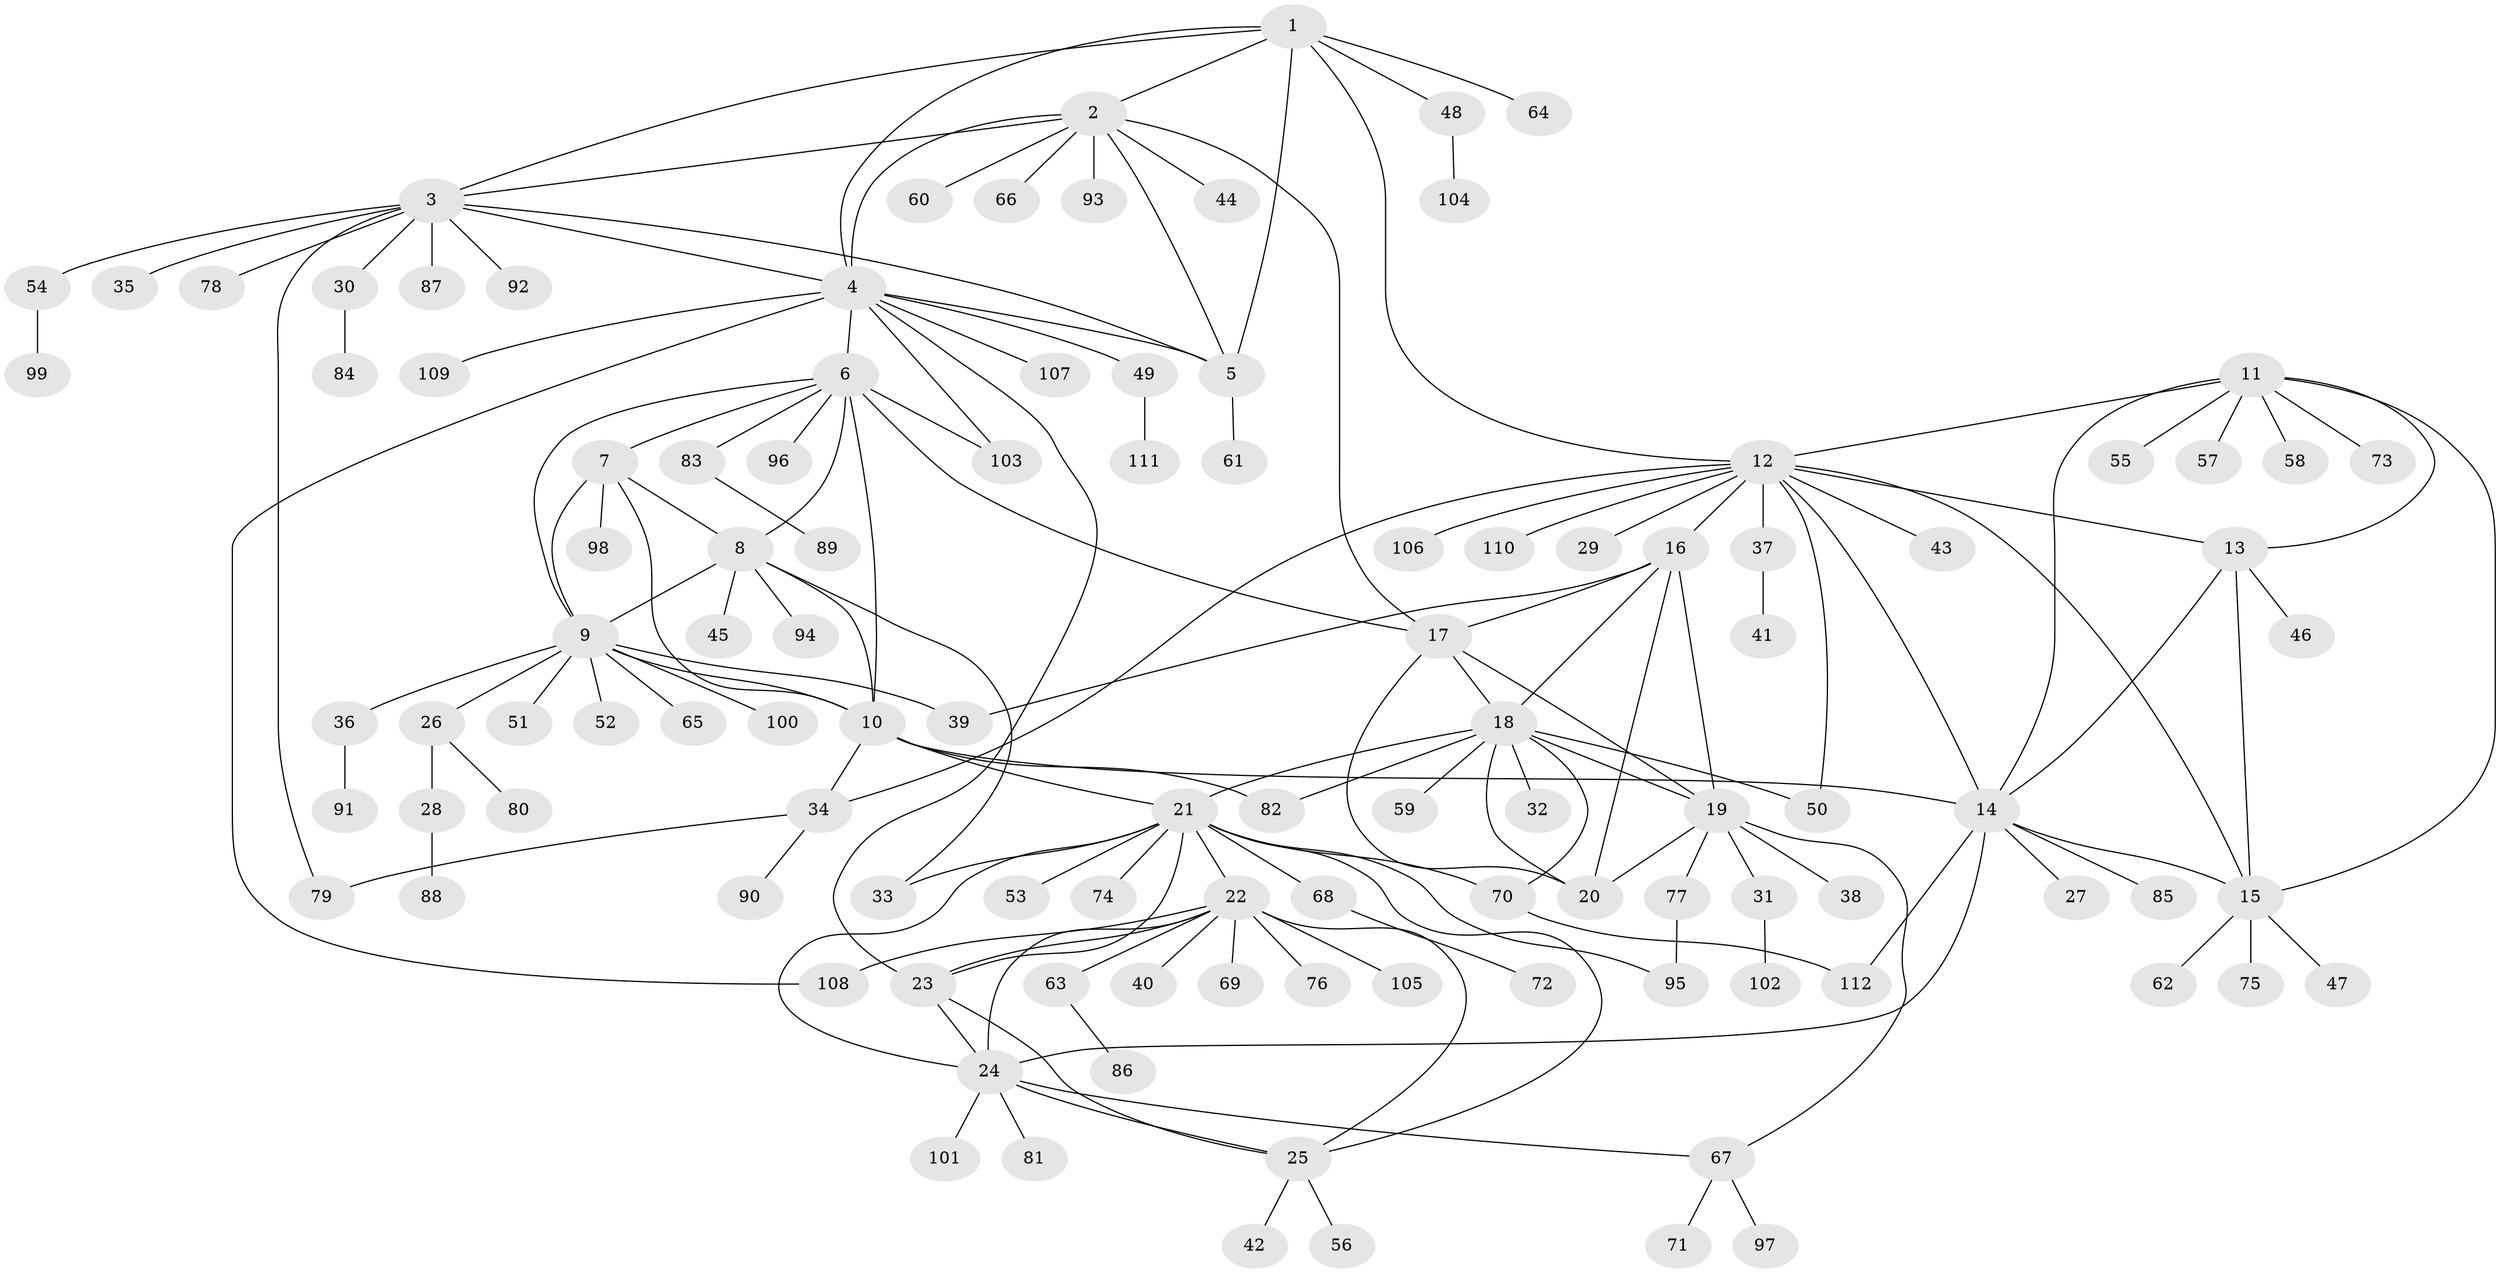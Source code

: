 // coarse degree distribution, {6: 0.023529411764705882, 8: 0.011764705882352941, 10: 0.047058823529411764, 4: 0.023529411764705882, 11: 0.047058823529411764, 3: 0.023529411764705882, 9: 0.03529411764705882, 5: 0.047058823529411764, 7: 0.011764705882352941, 1: 0.611764705882353, 2: 0.11764705882352941}
// Generated by graph-tools (version 1.1) at 2025/24/03/03/25 07:24:15]
// undirected, 112 vertices, 159 edges
graph export_dot {
graph [start="1"]
  node [color=gray90,style=filled];
  1;
  2;
  3;
  4;
  5;
  6;
  7;
  8;
  9;
  10;
  11;
  12;
  13;
  14;
  15;
  16;
  17;
  18;
  19;
  20;
  21;
  22;
  23;
  24;
  25;
  26;
  27;
  28;
  29;
  30;
  31;
  32;
  33;
  34;
  35;
  36;
  37;
  38;
  39;
  40;
  41;
  42;
  43;
  44;
  45;
  46;
  47;
  48;
  49;
  50;
  51;
  52;
  53;
  54;
  55;
  56;
  57;
  58;
  59;
  60;
  61;
  62;
  63;
  64;
  65;
  66;
  67;
  68;
  69;
  70;
  71;
  72;
  73;
  74;
  75;
  76;
  77;
  78;
  79;
  80;
  81;
  82;
  83;
  84;
  85;
  86;
  87;
  88;
  89;
  90;
  91;
  92;
  93;
  94;
  95;
  96;
  97;
  98;
  99;
  100;
  101;
  102;
  103;
  104;
  105;
  106;
  107;
  108;
  109;
  110;
  111;
  112;
  1 -- 2;
  1 -- 3;
  1 -- 4;
  1 -- 5;
  1 -- 12;
  1 -- 48;
  1 -- 64;
  2 -- 3;
  2 -- 4;
  2 -- 5;
  2 -- 17;
  2 -- 44;
  2 -- 60;
  2 -- 66;
  2 -- 93;
  3 -- 4;
  3 -- 5;
  3 -- 30;
  3 -- 35;
  3 -- 54;
  3 -- 78;
  3 -- 79;
  3 -- 87;
  3 -- 92;
  4 -- 5;
  4 -- 6;
  4 -- 23;
  4 -- 49;
  4 -- 103;
  4 -- 107;
  4 -- 108;
  4 -- 109;
  5 -- 61;
  6 -- 7;
  6 -- 8;
  6 -- 9;
  6 -- 10;
  6 -- 17;
  6 -- 83;
  6 -- 96;
  6 -- 103;
  7 -- 8;
  7 -- 9;
  7 -- 10;
  7 -- 98;
  8 -- 9;
  8 -- 10;
  8 -- 33;
  8 -- 45;
  8 -- 94;
  9 -- 10;
  9 -- 26;
  9 -- 36;
  9 -- 39;
  9 -- 51;
  9 -- 52;
  9 -- 65;
  9 -- 100;
  10 -- 14;
  10 -- 21;
  10 -- 34;
  10 -- 82;
  11 -- 12;
  11 -- 13;
  11 -- 14;
  11 -- 15;
  11 -- 55;
  11 -- 57;
  11 -- 58;
  11 -- 73;
  12 -- 13;
  12 -- 14;
  12 -- 15;
  12 -- 16;
  12 -- 29;
  12 -- 34;
  12 -- 37;
  12 -- 43;
  12 -- 50;
  12 -- 106;
  12 -- 110;
  13 -- 14;
  13 -- 15;
  13 -- 46;
  14 -- 15;
  14 -- 24;
  14 -- 27;
  14 -- 85;
  14 -- 112;
  15 -- 47;
  15 -- 62;
  15 -- 75;
  16 -- 17;
  16 -- 18;
  16 -- 19;
  16 -- 20;
  16 -- 39;
  17 -- 18;
  17 -- 19;
  17 -- 20;
  18 -- 19;
  18 -- 20;
  18 -- 21;
  18 -- 32;
  18 -- 50;
  18 -- 59;
  18 -- 70;
  18 -- 82;
  19 -- 20;
  19 -- 31;
  19 -- 38;
  19 -- 67;
  19 -- 77;
  21 -- 22;
  21 -- 23;
  21 -- 24;
  21 -- 25;
  21 -- 33;
  21 -- 53;
  21 -- 68;
  21 -- 70;
  21 -- 74;
  21 -- 95;
  22 -- 23;
  22 -- 24;
  22 -- 25;
  22 -- 40;
  22 -- 63;
  22 -- 69;
  22 -- 76;
  22 -- 105;
  22 -- 108;
  23 -- 24;
  23 -- 25;
  24 -- 25;
  24 -- 67;
  24 -- 81;
  24 -- 101;
  25 -- 42;
  25 -- 56;
  26 -- 28;
  26 -- 80;
  28 -- 88;
  30 -- 84;
  31 -- 102;
  34 -- 79;
  34 -- 90;
  36 -- 91;
  37 -- 41;
  48 -- 104;
  49 -- 111;
  54 -- 99;
  63 -- 86;
  67 -- 71;
  67 -- 97;
  68 -- 72;
  70 -- 112;
  77 -- 95;
  83 -- 89;
}
